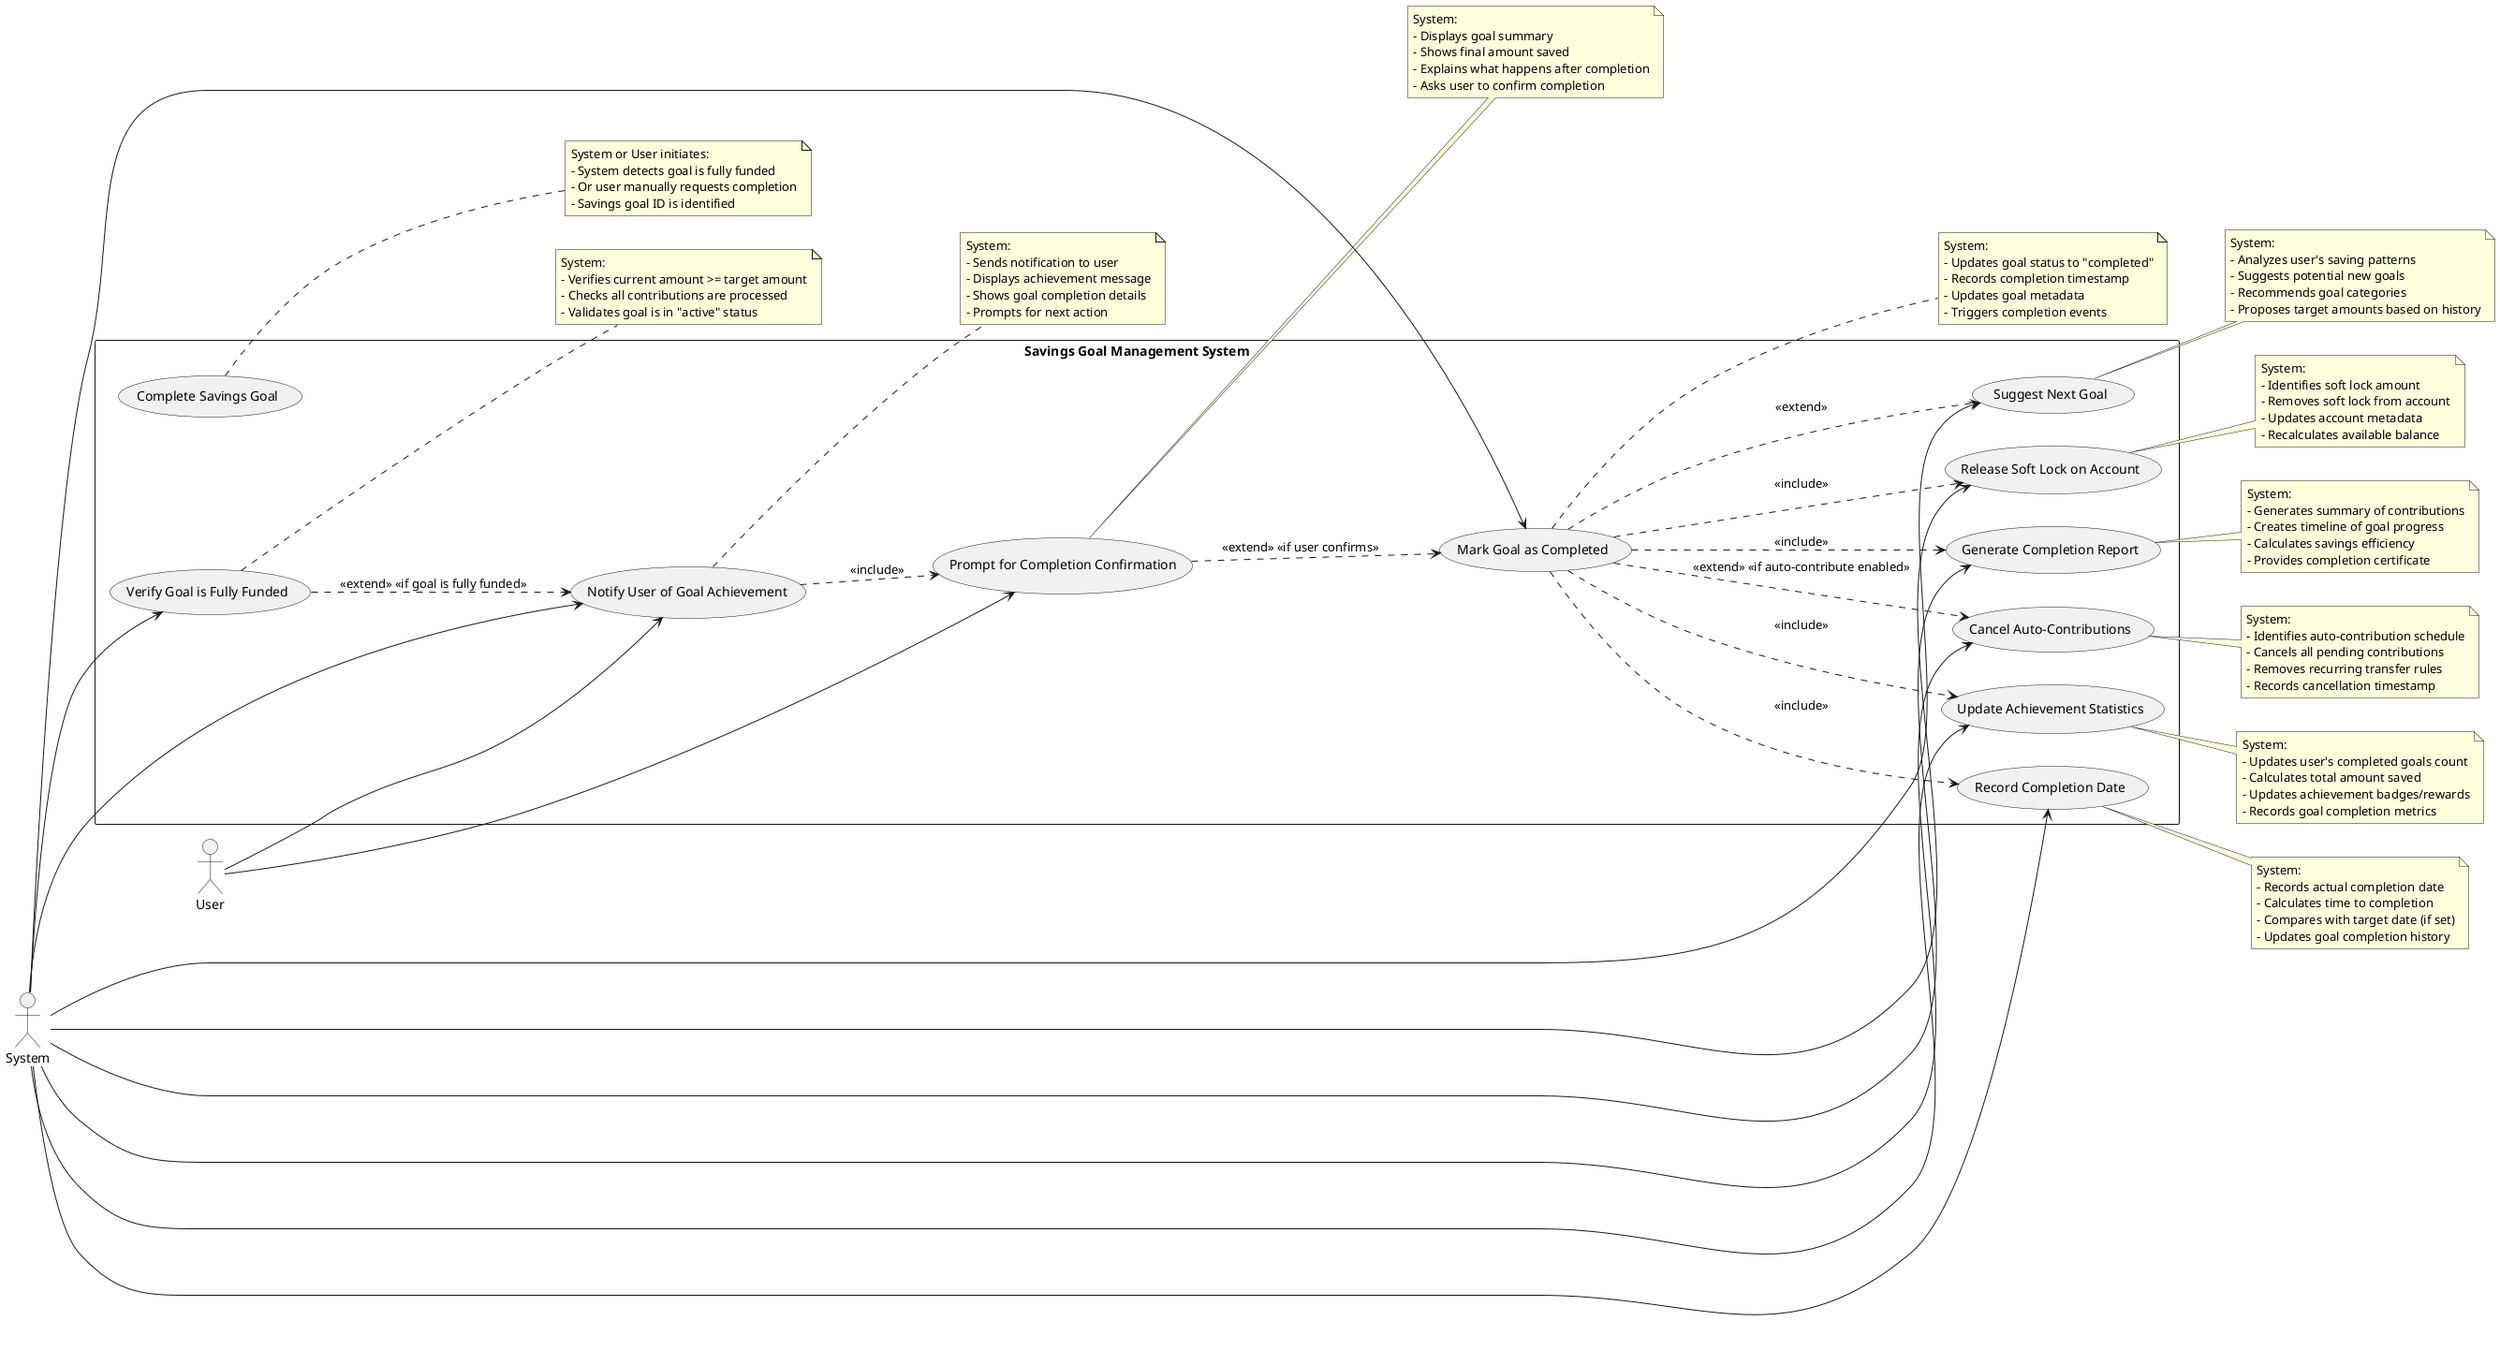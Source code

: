 
/'
    Use case: User completes a fully funded savings goal.
    Actors: User, System
    Precondition:
    - A savings goal exists and has reached its target amount (current amount >= target amount).
    - The goal status is currently "active".
    Postcondition:
    - The savings goal is marked as completed.
    - The soft lock on the account balance is released.
    - Any auto-contributions are canceled.
    - The funds remain in the account but are no longer allocated to the goal.
    - Achievement statistics are updated.
    Trigger: System notifies user that a goal is fully funded, or user manually marks a goal as complete.
'/

@startuml
left to right direction
actor "User" as user
actor "System" as system

rectangle "Savings Goal Management System" {
  usecase "Complete Savings Goal" as UC1
  usecase "Verify Goal is Fully Funded" as UC2
  usecase "Notify User of Goal Achievement" as UC3
  usecase "Prompt for Completion Confirmation" as UC4
  usecase "Mark Goal as Completed" as UC5
  usecase "Release Soft Lock on Account" as UC6
  usecase "Cancel Auto-Contributions" as UC7
  usecase "Update Achievement Statistics" as UC8
  usecase "Record Completion Date" as UC9
  usecase "Generate Completion Report" as UC10
  usecase "Suggest Next Goal" as UC11
}

system --> UC2
UC2 ..> UC3 : <<extend>> <<if goal is fully funded>>
system --> UC3
user --> UC3
UC3 ..> UC4 : <<include>>
user --> UC4
UC4 ..> UC5 : <<extend>> <<if user confirms>>
UC5 ..> UC6 : <<include>>
UC5 ..> UC7 : <<extend>> <<if auto-contribute enabled>>
UC5 ..> UC8 : <<include>>
UC5 ..> UC9 : <<include>>
UC5 ..> UC10 : <<include>>
UC5 ..> UC11 : <<extend>>

system --> UC5
system --> UC6
system --> UC7
system --> UC8
system --> UC9
system --> UC10
system --> UC11

note right of UC1
  System or User initiates:
  - System detects goal is fully funded
  - Or user manually requests completion
  - Savings goal ID is identified
end note

note right of UC2
  System:
  - Verifies current amount >= target amount
  - Checks all contributions are processed
  - Validates goal is in "active" status
end note

note right of UC3
  System:
  - Sends notification to user
  - Displays achievement message
  - Shows goal completion details
  - Prompts for next action
end note

note right of UC4
  System:
  - Displays goal summary
  - Shows final amount saved
  - Explains what happens after completion
  - Asks user to confirm completion
end note

note right of UC5
  System:
  - Updates goal status to "completed"
  - Records completion timestamp
  - Updates goal metadata
  - Triggers completion events
end note

note right of UC6
  System:
  - Identifies soft lock amount
  - Removes soft lock from account
  - Updates account metadata
  - Recalculates available balance
end note

note right of UC7
  System:
  - Identifies auto-contribution schedule
  - Cancels all pending contributions
  - Removes recurring transfer rules
  - Records cancellation timestamp
end note

note right of UC8
  System:
  - Updates user's completed goals count
  - Calculates total amount saved
  - Updates achievement badges/rewards
  - Records goal completion metrics
end note

note right of UC9
  System:
  - Records actual completion date
  - Calculates time to completion
  - Compares with target date (if set)
  - Updates goal completion history
end note

note right of UC10
  System:
  - Generates summary of contributions
  - Creates timeline of goal progress
  - Calculates savings efficiency
  - Provides completion certificate
end note

note right of UC11
  System:
  - Analyzes user's saving patterns
  - Suggests potential new goals
  - Recommends goal categories
  - Proposes target amounts based on history
end note

@enduml
